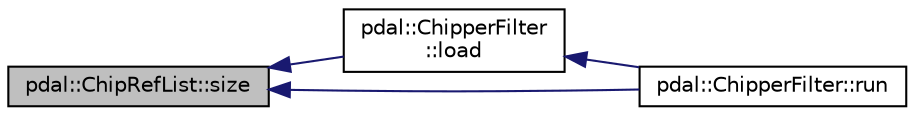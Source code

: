 digraph "pdal::ChipRefList::size"
{
  edge [fontname="Helvetica",fontsize="10",labelfontname="Helvetica",labelfontsize="10"];
  node [fontname="Helvetica",fontsize="10",shape=record];
  rankdir="LR";
  Node1 [label="pdal::ChipRefList::size",height=0.2,width=0.4,color="black", fillcolor="grey75", style="filled", fontcolor="black"];
  Node1 -> Node2 [dir="back",color="midnightblue",fontsize="10",style="solid",fontname="Helvetica"];
  Node2 [label="pdal::ChipperFilter\l::load",height=0.2,width=0.4,color="black", fillcolor="white", style="filled",URL="$classpdal_1_1ChipperFilter.html#aaf9d0b5f727f7dfa1423835b3fe23a5f"];
  Node2 -> Node3 [dir="back",color="midnightblue",fontsize="10",style="solid",fontname="Helvetica"];
  Node3 [label="pdal::ChipperFilter::run",height=0.2,width=0.4,color="black", fillcolor="white", style="filled",URL="$classpdal_1_1ChipperFilter.html#a0113fc2682081f18265c2921a9e64d43"];
  Node1 -> Node3 [dir="back",color="midnightblue",fontsize="10",style="solid",fontname="Helvetica"];
}
